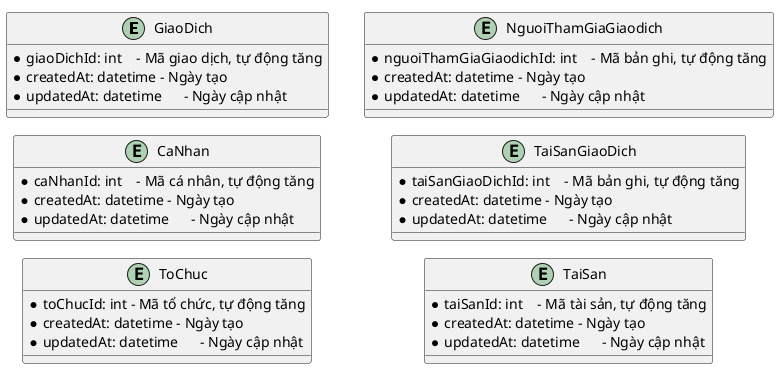 @startuml ldm
!pragma layout smetana
left to right direction
entity GiaoDich
entity CaNhan
entity ToChuc
entity NguoiThamGiaGiaodich
entity TaiSanGiaoDich

entity GiaoDich {
  * giaoDichId: int    - Mã giao dịch, tự động tăng
  * createdAt: datetime - Ngày tạo
  * updatedAt: datetime      - Ngày cập nhật

}
entity CaNhan {
  * caNhanId: int    - Mã cá nhân, tự động tăng
  * createdAt: datetime - Ngày tạo
  * updatedAt: datetime      - Ngày cập nhật
}
entity ToChuc {
  * toChucId: int - Mã tổ chức, tự động tăng
  * createdAt: datetime - Ngày tạo
  * updatedAt: datetime      - Ngày cập nhật
}
entity NguoiThamGiaGiaodich {
  * nguoiThamGiaGiaodichId: int    - Mã bản ghi, tự động tăng
  * createdAt: datetime - Ngày tạo
  * updatedAt: datetime      - Ngày cập nhật
}
entity TaiSan {
  * taiSanId: int    - Mã tài sản, tự động tăng
  * createdAt: datetime - Ngày tạo
  * updatedAt: datetime      - Ngày cập nhật
}

entity TaiSanGiaoDich {
  * taiSanGiaoDichId: int    - Mã bản ghi, tự động tăng
  * createdAt: datetime - Ngày tạo
  * updatedAt: datetime      - Ngày cập nhật
}


@enduml
